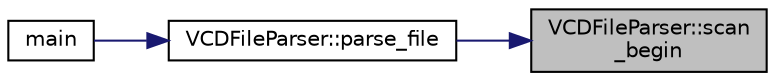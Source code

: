 digraph "VCDFileParser::scan_begin"
{
 // INTERACTIVE_SVG=YES
 // LATEX_PDF_SIZE
  edge [fontname="Helvetica",fontsize="10",labelfontname="Helvetica",labelfontsize="10"];
  node [fontname="Helvetica",fontsize="10",shape=record];
  rankdir="RL";
  Node1 [label="VCDFileParser::scan\l_begin",height=0.2,width=0.4,color="black", fillcolor="grey75", style="filled", fontcolor="black",tooltip="Utility function for starting parsing."];
  Node1 -> Node2 [dir="back",color="midnightblue",fontsize="10",style="solid",fontname="Helvetica"];
  Node2 [label="VCDFileParser::parse_file",height=0.2,width=0.4,color="black", fillcolor="white", style="filled",URL="$classVCDFileParser.html#a2733fcd933090ee0cde34adb098abc99",tooltip="Parse the suppled file."];
  Node2 -> Node3 [dir="back",color="midnightblue",fontsize="10",style="solid",fontname="Helvetica"];
  Node3 [label="main",height=0.2,width=0.4,color="black", fillcolor="white", style="filled",URL="$VCDStandalone_8cpp.html#a3c04138a5bfe5d72780bb7e82a18e627",tooltip="Standalone test function to allow testing of the VCD file parser."];
}
